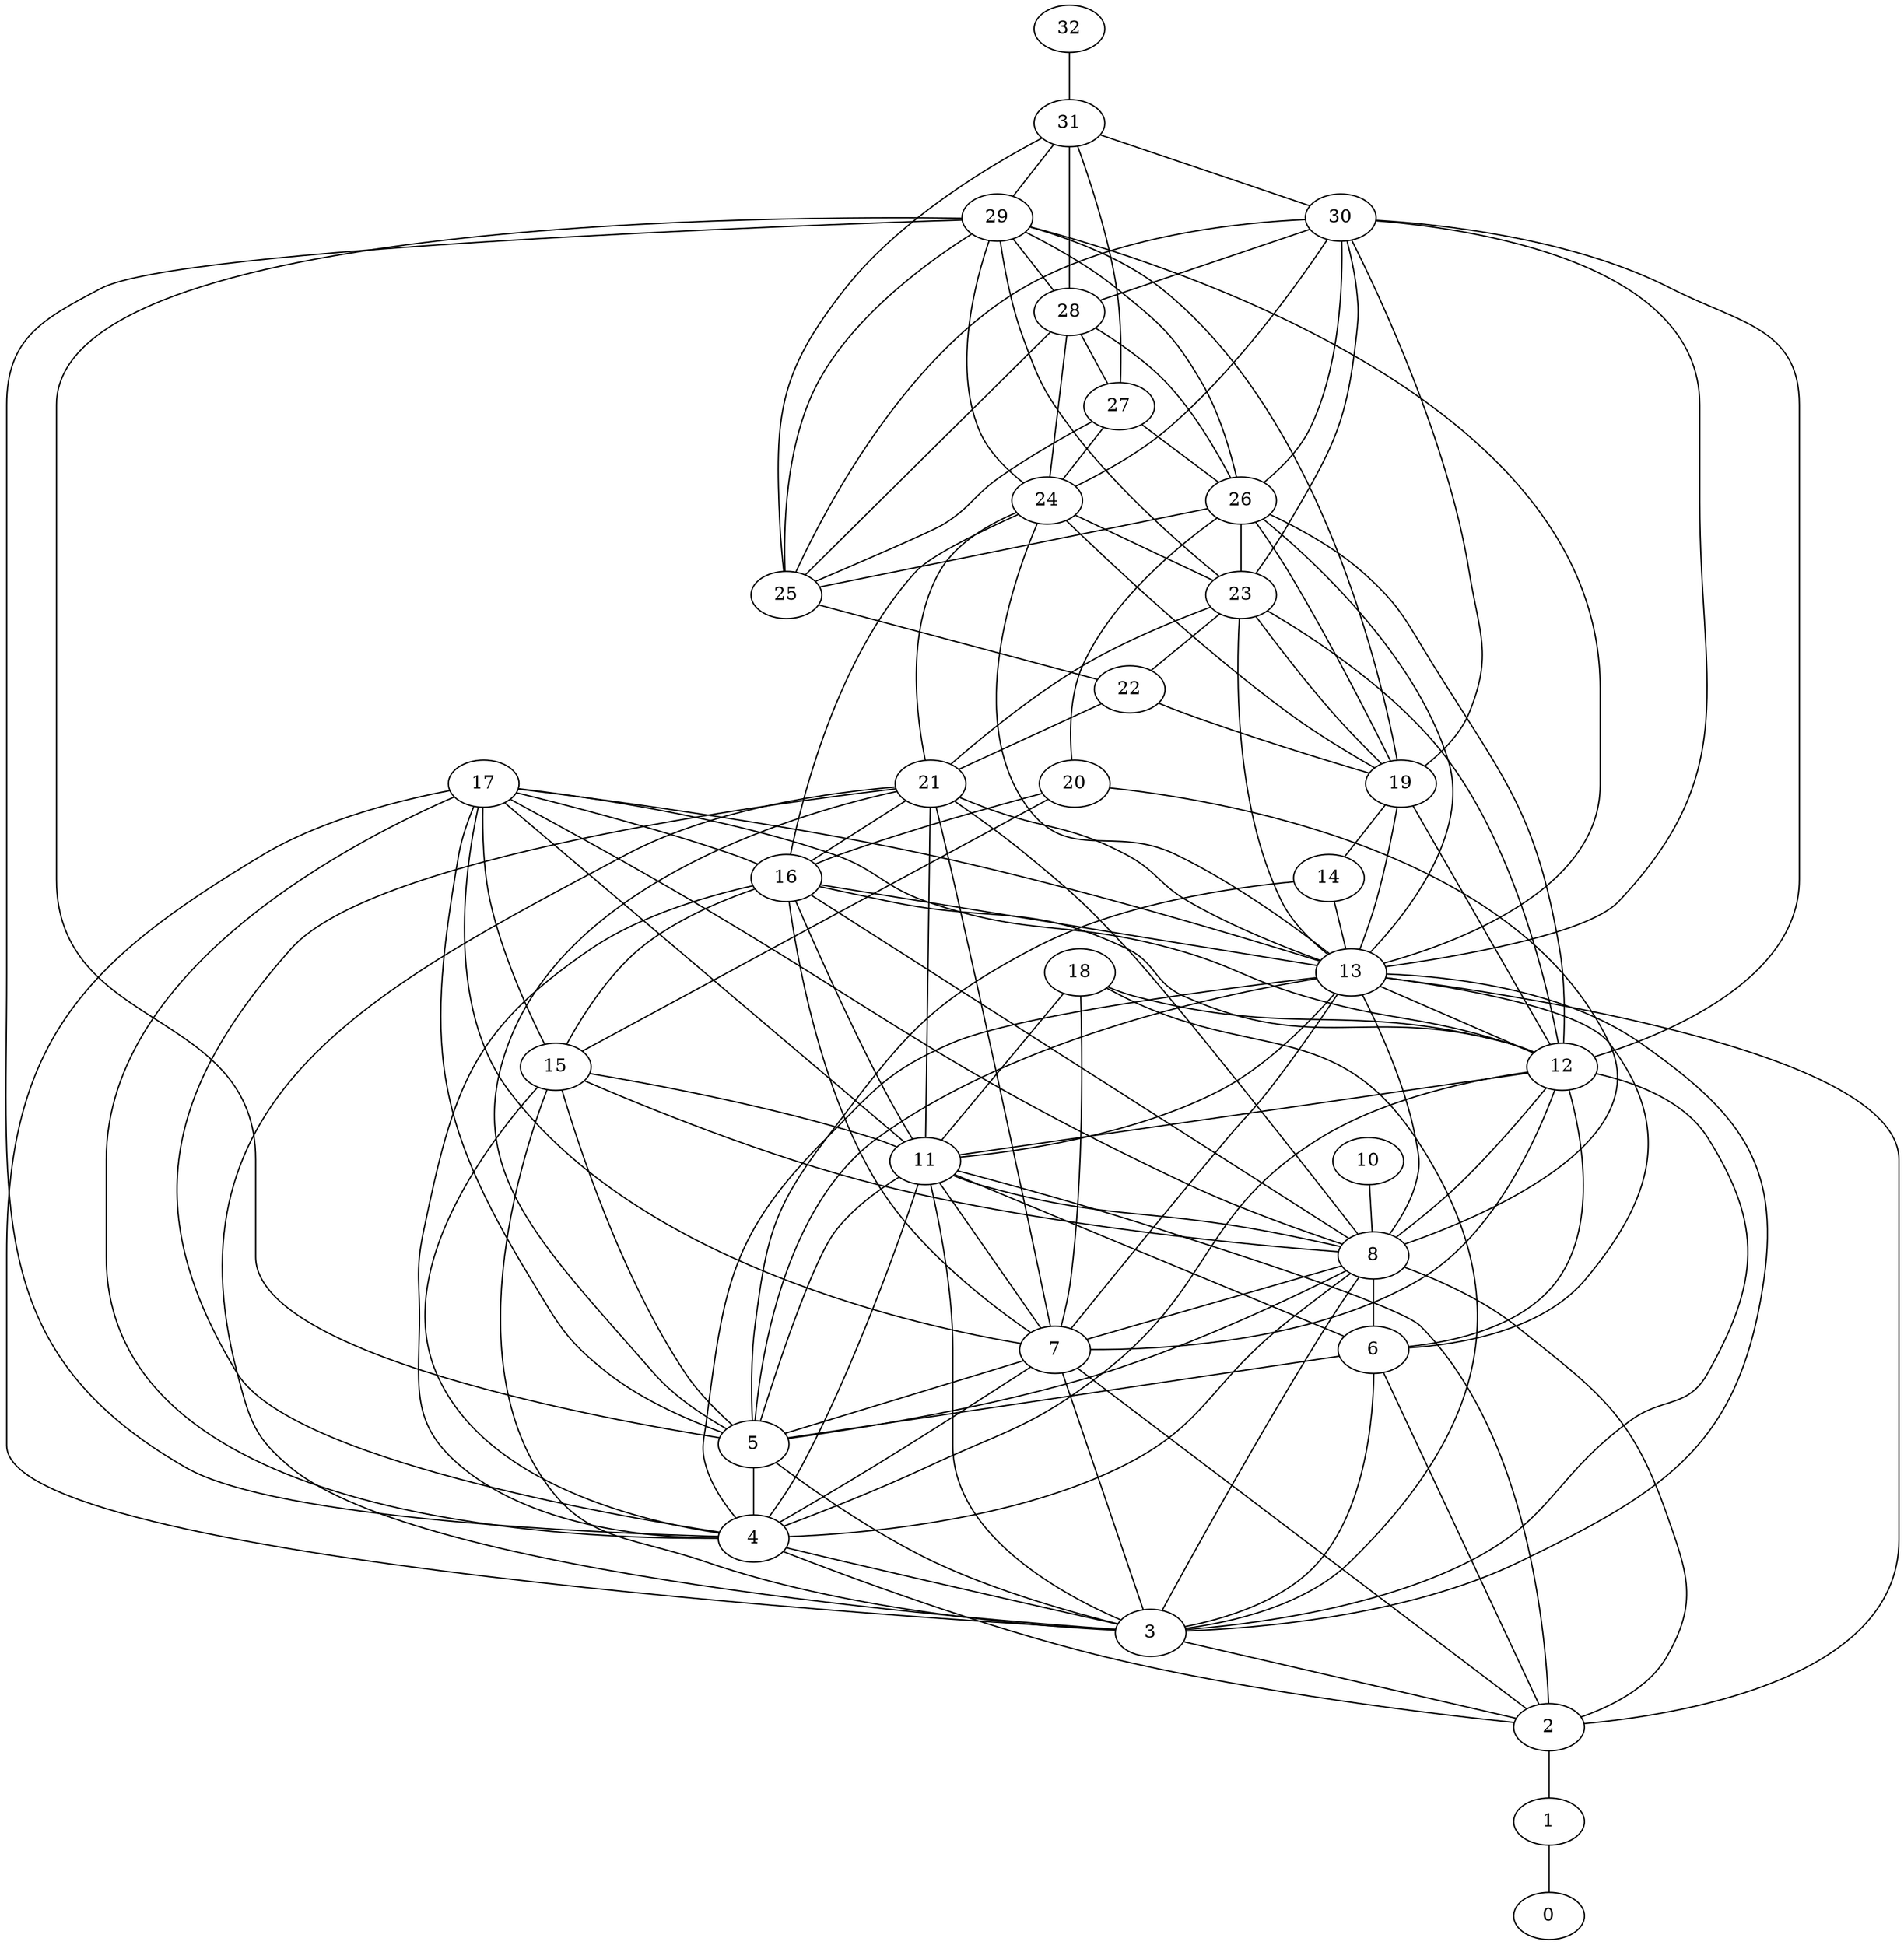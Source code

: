 graph G {
0;

1;

2;

3;

4;

5;

6;

7;

8;

10;

11;

12;

13;

14;

15;

16;

17;

18;

19;

20;

21;

22;

23;

24;

25;

26;

27;

28;

29;

30;

31;

32;

1 -- 0;

2 -- 1;

3 -- 2;

4 -- 2;

4 -- 3;

5 -- 3;

5 -- 4;

6 -- 2;

6 -- 3;

6 -- 5;

7 -- 2;

7 -- 3;

7 -- 4;

7 -- 5;

8 -- 2;

8 -- 3;

8 -- 4;

8 -- 5;

8 -- 6;

8 -- 7;

10 -- 8;

11 -- 2;

11 -- 3;

11 -- 4;

11 -- 5;

11 -- 6;

11 -- 7;

11 -- 8;

12 -- 3;

12 -- 4;

12 -- 6;

12 -- 7;

12 -- 8;

12 -- 11;

13 -- 2;

13 -- 3;

13 -- 4;

13 -- 5;

13 -- 6;

13 -- 7;

13 -- 8;

13 -- 11;

13 -- 12;

14 -- 5;

14 -- 13;

15 -- 3;

15 -- 4;

15 -- 5;

15 -- 8;

15 -- 11;

16 -- 4;

16 -- 7;

16 -- 8;

16 -- 11;

16 -- 12;

16 -- 13;

16 -- 15;

17 -- 3;

17 -- 4;

17 -- 5;

17 -- 7;

17 -- 8;

17 -- 11;

17 -- 12;

17 -- 13;

17 -- 15;

17 -- 16;

18 -- 3;

18 -- 7;

18 -- 11;

18 -- 12;

19 -- 12;

19 -- 13;

19 -- 14;

20 -- 8;

20 -- 15;

20 -- 16;

21 -- 3;

21 -- 4;

21 -- 5;

21 -- 7;

21 -- 8;

21 -- 11;

21 -- 13;

21 -- 16;

22 -- 19;

22 -- 21;

23 -- 12;

23 -- 13;

23 -- 19;

23 -- 21;

23 -- 22;

24 -- 13;

24 -- 16;

24 -- 19;

24 -- 21;

24 -- 23;

25 -- 22;

26 -- 12;

26 -- 13;

26 -- 19;

26 -- 20;

26 -- 23;

26 -- 25;

27 -- 24;

27 -- 25;

27 -- 26;

28 -- 24;

28 -- 25;

28 -- 26;

28 -- 27;

29 -- 4;

29 -- 5;

29 -- 13;

29 -- 19;

29 -- 23;

29 -- 24;

29 -- 25;

29 -- 26;

29 -- 28;

30 -- 12;

30 -- 13;

30 -- 19;

30 -- 23;

30 -- 24;

30 -- 25;

30 -- 26;

30 -- 28;

31 -- 25;

31 -- 27;

31 -- 28;

31 -- 29;

31 -- 30;

32 -- 31;

}
